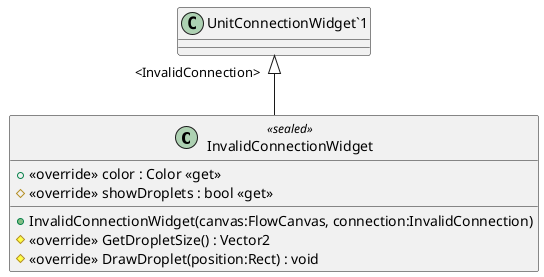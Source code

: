 @startuml
class InvalidConnectionWidget <<sealed>> {
    + InvalidConnectionWidget(canvas:FlowCanvas, connection:InvalidConnection)
    + <<override>> color : Color <<get>>
    # <<override>> showDroplets : bool <<get>>
    # <<override>> GetDropletSize() : Vector2
    # <<override>> DrawDroplet(position:Rect) : void
}
"UnitConnectionWidget`1" "<InvalidConnection>" <|-- InvalidConnectionWidget
@enduml
